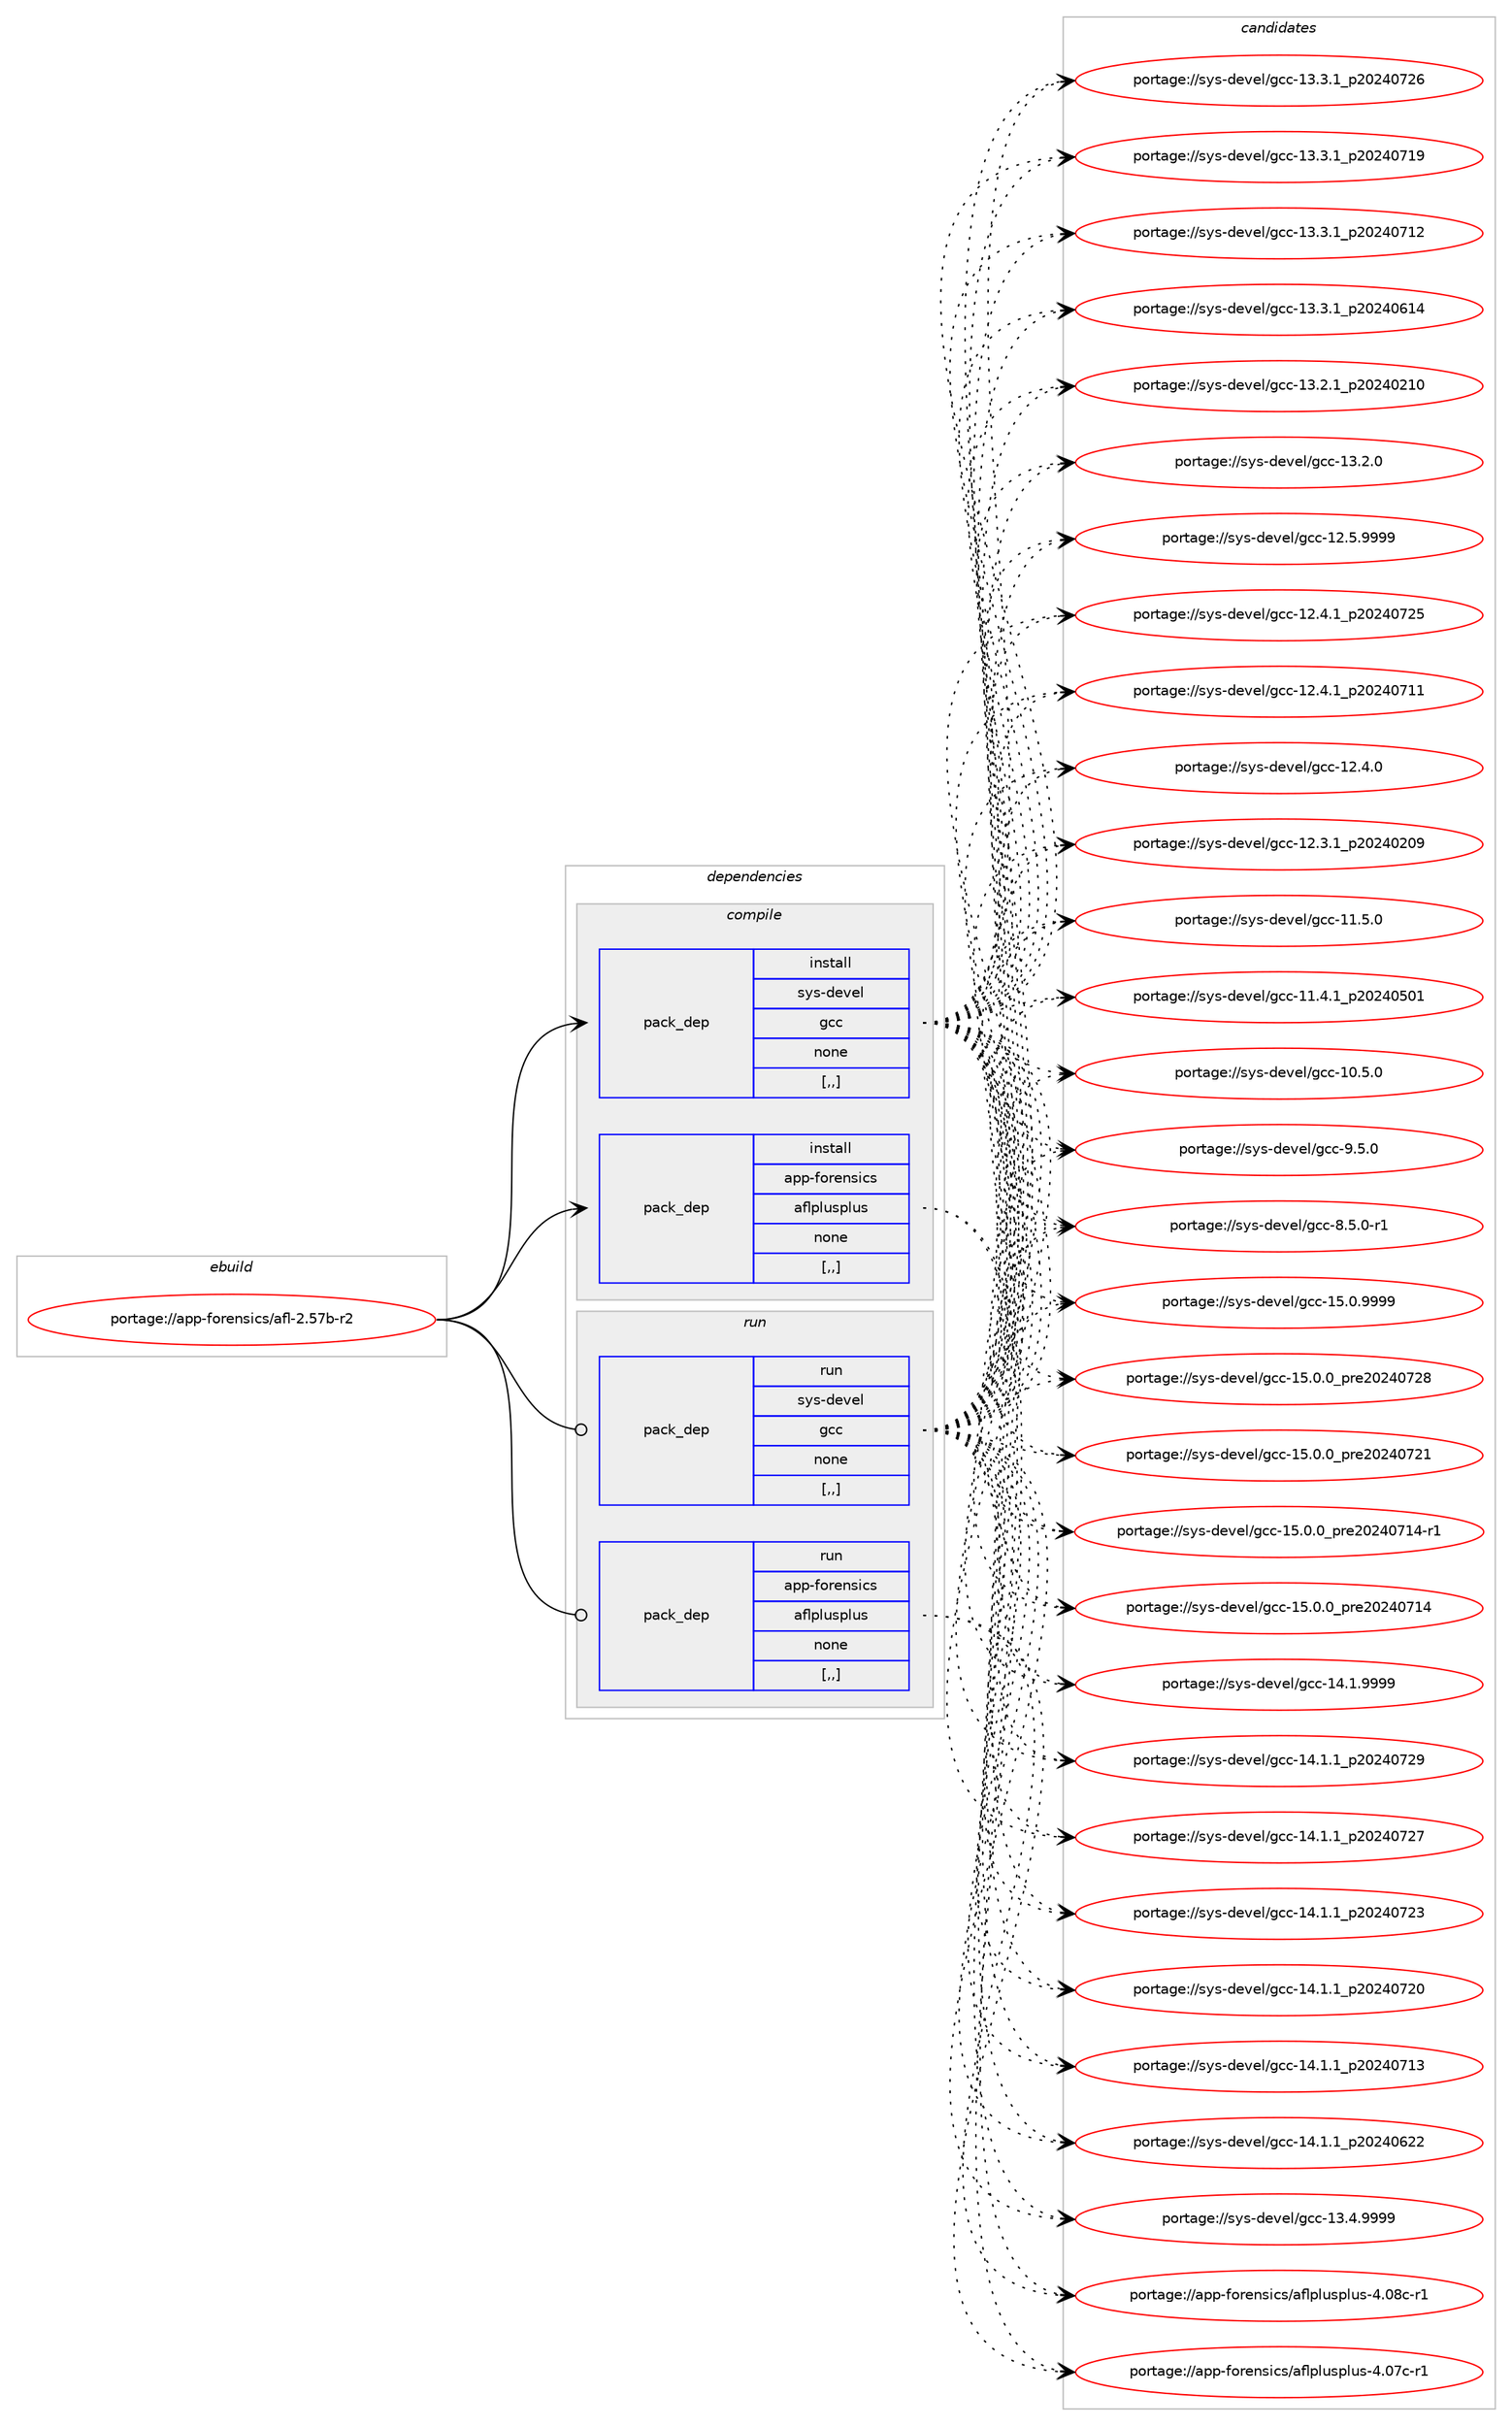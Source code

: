 digraph prolog {

# *************
# Graph options
# *************

newrank=true;
concentrate=true;
compound=true;
graph [rankdir=LR,fontname=Helvetica,fontsize=10,ranksep=1.5];#, ranksep=2.5, nodesep=0.2];
edge  [arrowhead=vee];
node  [fontname=Helvetica,fontsize=10];

# **********
# The ebuild
# **********

subgraph cluster_leftcol {
color=gray;
label=<<i>ebuild</i>>;
id [label="portage://app-forensics/afl-2.57b-r2", color=red, width=4, href="../app-forensics/afl-2.57b-r2.svg"];
}

# ****************
# The dependencies
# ****************

subgraph cluster_midcol {
color=gray;
label=<<i>dependencies</i>>;
subgraph cluster_compile {
fillcolor="#eeeeee";
style=filled;
label=<<i>compile</i>>;
subgraph pack25143 {
dependency36170 [label=<<TABLE BORDER="0" CELLBORDER="1" CELLSPACING="0" CELLPADDING="4" WIDTH="220"><TR><TD ROWSPAN="6" CELLPADDING="30">pack_dep</TD></TR><TR><TD WIDTH="110">install</TD></TR><TR><TD>sys-devel</TD></TR><TR><TD>gcc</TD></TR><TR><TD>none</TD></TR><TR><TD>[,,]</TD></TR></TABLE>>, shape=none, color=blue];
}
id:e -> dependency36170:w [weight=20,style="solid",arrowhead="vee"];
subgraph pack25144 {
dependency36171 [label=<<TABLE BORDER="0" CELLBORDER="1" CELLSPACING="0" CELLPADDING="4" WIDTH="220"><TR><TD ROWSPAN="6" CELLPADDING="30">pack_dep</TD></TR><TR><TD WIDTH="110">install</TD></TR><TR><TD>app-forensics</TD></TR><TR><TD>aflplusplus</TD></TR><TR><TD>none</TD></TR><TR><TD>[,,]</TD></TR></TABLE>>, shape=none, color=blue];
}
id:e -> dependency36171:w [weight=20,style="solid",arrowhead="vee"];
}
subgraph cluster_compileandrun {
fillcolor="#eeeeee";
style=filled;
label=<<i>compile and run</i>>;
}
subgraph cluster_run {
fillcolor="#eeeeee";
style=filled;
label=<<i>run</i>>;
subgraph pack25145 {
dependency36172 [label=<<TABLE BORDER="0" CELLBORDER="1" CELLSPACING="0" CELLPADDING="4" WIDTH="220"><TR><TD ROWSPAN="6" CELLPADDING="30">pack_dep</TD></TR><TR><TD WIDTH="110">run</TD></TR><TR><TD>sys-devel</TD></TR><TR><TD>gcc</TD></TR><TR><TD>none</TD></TR><TR><TD>[,,]</TD></TR></TABLE>>, shape=none, color=blue];
}
id:e -> dependency36172:w [weight=20,style="solid",arrowhead="odot"];
subgraph pack25146 {
dependency36173 [label=<<TABLE BORDER="0" CELLBORDER="1" CELLSPACING="0" CELLPADDING="4" WIDTH="220"><TR><TD ROWSPAN="6" CELLPADDING="30">pack_dep</TD></TR><TR><TD WIDTH="110">run</TD></TR><TR><TD>app-forensics</TD></TR><TR><TD>aflplusplus</TD></TR><TR><TD>none</TD></TR><TR><TD>[,,]</TD></TR></TABLE>>, shape=none, color=blue];
}
id:e -> dependency36173:w [weight=20,style="solid",arrowhead="odot"];
}
}

# **************
# The candidates
# **************

subgraph cluster_choices {
rank=same;
color=gray;
label=<<i>candidates</i>>;

subgraph choice25143 {
color=black;
nodesep=1;
choice1151211154510010111810110847103999945495346484657575757 [label="portage://sys-devel/gcc-15.0.9999", color=red, width=4,href="../sys-devel/gcc-15.0.9999.svg"];
choice1151211154510010111810110847103999945495346484648951121141015048505248555056 [label="portage://sys-devel/gcc-15.0.0_pre20240728", color=red, width=4,href="../sys-devel/gcc-15.0.0_pre20240728.svg"];
choice1151211154510010111810110847103999945495346484648951121141015048505248555049 [label="portage://sys-devel/gcc-15.0.0_pre20240721", color=red, width=4,href="../sys-devel/gcc-15.0.0_pre20240721.svg"];
choice11512111545100101118101108471039999454953464846489511211410150485052485549524511449 [label="portage://sys-devel/gcc-15.0.0_pre20240714-r1", color=red, width=4,href="../sys-devel/gcc-15.0.0_pre20240714-r1.svg"];
choice1151211154510010111810110847103999945495346484648951121141015048505248554952 [label="portage://sys-devel/gcc-15.0.0_pre20240714", color=red, width=4,href="../sys-devel/gcc-15.0.0_pre20240714.svg"];
choice1151211154510010111810110847103999945495246494657575757 [label="portage://sys-devel/gcc-14.1.9999", color=red, width=4,href="../sys-devel/gcc-14.1.9999.svg"];
choice1151211154510010111810110847103999945495246494649951125048505248555057 [label="portage://sys-devel/gcc-14.1.1_p20240729", color=red, width=4,href="../sys-devel/gcc-14.1.1_p20240729.svg"];
choice1151211154510010111810110847103999945495246494649951125048505248555055 [label="portage://sys-devel/gcc-14.1.1_p20240727", color=red, width=4,href="../sys-devel/gcc-14.1.1_p20240727.svg"];
choice1151211154510010111810110847103999945495246494649951125048505248555051 [label="portage://sys-devel/gcc-14.1.1_p20240723", color=red, width=4,href="../sys-devel/gcc-14.1.1_p20240723.svg"];
choice1151211154510010111810110847103999945495246494649951125048505248555048 [label="portage://sys-devel/gcc-14.1.1_p20240720", color=red, width=4,href="../sys-devel/gcc-14.1.1_p20240720.svg"];
choice1151211154510010111810110847103999945495246494649951125048505248554951 [label="portage://sys-devel/gcc-14.1.1_p20240713", color=red, width=4,href="../sys-devel/gcc-14.1.1_p20240713.svg"];
choice1151211154510010111810110847103999945495246494649951125048505248545050 [label="portage://sys-devel/gcc-14.1.1_p20240622", color=red, width=4,href="../sys-devel/gcc-14.1.1_p20240622.svg"];
choice1151211154510010111810110847103999945495146524657575757 [label="portage://sys-devel/gcc-13.4.9999", color=red, width=4,href="../sys-devel/gcc-13.4.9999.svg"];
choice1151211154510010111810110847103999945495146514649951125048505248555054 [label="portage://sys-devel/gcc-13.3.1_p20240726", color=red, width=4,href="../sys-devel/gcc-13.3.1_p20240726.svg"];
choice1151211154510010111810110847103999945495146514649951125048505248554957 [label="portage://sys-devel/gcc-13.3.1_p20240719", color=red, width=4,href="../sys-devel/gcc-13.3.1_p20240719.svg"];
choice1151211154510010111810110847103999945495146514649951125048505248554950 [label="portage://sys-devel/gcc-13.3.1_p20240712", color=red, width=4,href="../sys-devel/gcc-13.3.1_p20240712.svg"];
choice1151211154510010111810110847103999945495146514649951125048505248544952 [label="portage://sys-devel/gcc-13.3.1_p20240614", color=red, width=4,href="../sys-devel/gcc-13.3.1_p20240614.svg"];
choice1151211154510010111810110847103999945495146504649951125048505248504948 [label="portage://sys-devel/gcc-13.2.1_p20240210", color=red, width=4,href="../sys-devel/gcc-13.2.1_p20240210.svg"];
choice1151211154510010111810110847103999945495146504648 [label="portage://sys-devel/gcc-13.2.0", color=red, width=4,href="../sys-devel/gcc-13.2.0.svg"];
choice1151211154510010111810110847103999945495046534657575757 [label="portage://sys-devel/gcc-12.5.9999", color=red, width=4,href="../sys-devel/gcc-12.5.9999.svg"];
choice1151211154510010111810110847103999945495046524649951125048505248555053 [label="portage://sys-devel/gcc-12.4.1_p20240725", color=red, width=4,href="../sys-devel/gcc-12.4.1_p20240725.svg"];
choice1151211154510010111810110847103999945495046524649951125048505248554949 [label="portage://sys-devel/gcc-12.4.1_p20240711", color=red, width=4,href="../sys-devel/gcc-12.4.1_p20240711.svg"];
choice1151211154510010111810110847103999945495046524648 [label="portage://sys-devel/gcc-12.4.0", color=red, width=4,href="../sys-devel/gcc-12.4.0.svg"];
choice1151211154510010111810110847103999945495046514649951125048505248504857 [label="portage://sys-devel/gcc-12.3.1_p20240209", color=red, width=4,href="../sys-devel/gcc-12.3.1_p20240209.svg"];
choice1151211154510010111810110847103999945494946534648 [label="portage://sys-devel/gcc-11.5.0", color=red, width=4,href="../sys-devel/gcc-11.5.0.svg"];
choice1151211154510010111810110847103999945494946524649951125048505248534849 [label="portage://sys-devel/gcc-11.4.1_p20240501", color=red, width=4,href="../sys-devel/gcc-11.4.1_p20240501.svg"];
choice1151211154510010111810110847103999945494846534648 [label="portage://sys-devel/gcc-10.5.0", color=red, width=4,href="../sys-devel/gcc-10.5.0.svg"];
choice11512111545100101118101108471039999455746534648 [label="portage://sys-devel/gcc-9.5.0", color=red, width=4,href="../sys-devel/gcc-9.5.0.svg"];
choice115121115451001011181011084710399994556465346484511449 [label="portage://sys-devel/gcc-8.5.0-r1", color=red, width=4,href="../sys-devel/gcc-8.5.0-r1.svg"];
dependency36170:e -> choice1151211154510010111810110847103999945495346484657575757:w [style=dotted,weight="100"];
dependency36170:e -> choice1151211154510010111810110847103999945495346484648951121141015048505248555056:w [style=dotted,weight="100"];
dependency36170:e -> choice1151211154510010111810110847103999945495346484648951121141015048505248555049:w [style=dotted,weight="100"];
dependency36170:e -> choice11512111545100101118101108471039999454953464846489511211410150485052485549524511449:w [style=dotted,weight="100"];
dependency36170:e -> choice1151211154510010111810110847103999945495346484648951121141015048505248554952:w [style=dotted,weight="100"];
dependency36170:e -> choice1151211154510010111810110847103999945495246494657575757:w [style=dotted,weight="100"];
dependency36170:e -> choice1151211154510010111810110847103999945495246494649951125048505248555057:w [style=dotted,weight="100"];
dependency36170:e -> choice1151211154510010111810110847103999945495246494649951125048505248555055:w [style=dotted,weight="100"];
dependency36170:e -> choice1151211154510010111810110847103999945495246494649951125048505248555051:w [style=dotted,weight="100"];
dependency36170:e -> choice1151211154510010111810110847103999945495246494649951125048505248555048:w [style=dotted,weight="100"];
dependency36170:e -> choice1151211154510010111810110847103999945495246494649951125048505248554951:w [style=dotted,weight="100"];
dependency36170:e -> choice1151211154510010111810110847103999945495246494649951125048505248545050:w [style=dotted,weight="100"];
dependency36170:e -> choice1151211154510010111810110847103999945495146524657575757:w [style=dotted,weight="100"];
dependency36170:e -> choice1151211154510010111810110847103999945495146514649951125048505248555054:w [style=dotted,weight="100"];
dependency36170:e -> choice1151211154510010111810110847103999945495146514649951125048505248554957:w [style=dotted,weight="100"];
dependency36170:e -> choice1151211154510010111810110847103999945495146514649951125048505248554950:w [style=dotted,weight="100"];
dependency36170:e -> choice1151211154510010111810110847103999945495146514649951125048505248544952:w [style=dotted,weight="100"];
dependency36170:e -> choice1151211154510010111810110847103999945495146504649951125048505248504948:w [style=dotted,weight="100"];
dependency36170:e -> choice1151211154510010111810110847103999945495146504648:w [style=dotted,weight="100"];
dependency36170:e -> choice1151211154510010111810110847103999945495046534657575757:w [style=dotted,weight="100"];
dependency36170:e -> choice1151211154510010111810110847103999945495046524649951125048505248555053:w [style=dotted,weight="100"];
dependency36170:e -> choice1151211154510010111810110847103999945495046524649951125048505248554949:w [style=dotted,weight="100"];
dependency36170:e -> choice1151211154510010111810110847103999945495046524648:w [style=dotted,weight="100"];
dependency36170:e -> choice1151211154510010111810110847103999945495046514649951125048505248504857:w [style=dotted,weight="100"];
dependency36170:e -> choice1151211154510010111810110847103999945494946534648:w [style=dotted,weight="100"];
dependency36170:e -> choice1151211154510010111810110847103999945494946524649951125048505248534849:w [style=dotted,weight="100"];
dependency36170:e -> choice1151211154510010111810110847103999945494846534648:w [style=dotted,weight="100"];
dependency36170:e -> choice11512111545100101118101108471039999455746534648:w [style=dotted,weight="100"];
dependency36170:e -> choice115121115451001011181011084710399994556465346484511449:w [style=dotted,weight="100"];
}
subgraph choice25144 {
color=black;
nodesep=1;
choice97112112451021111141011101151059911547971021081121081171151121081171154552464856994511449 [label="portage://app-forensics/aflplusplus-4.08c-r1", color=red, width=4,href="../app-forensics/aflplusplus-4.08c-r1.svg"];
choice97112112451021111141011101151059911547971021081121081171151121081171154552464855994511449 [label="portage://app-forensics/aflplusplus-4.07c-r1", color=red, width=4,href="../app-forensics/aflplusplus-4.07c-r1.svg"];
dependency36171:e -> choice97112112451021111141011101151059911547971021081121081171151121081171154552464856994511449:w [style=dotted,weight="100"];
dependency36171:e -> choice97112112451021111141011101151059911547971021081121081171151121081171154552464855994511449:w [style=dotted,weight="100"];
}
subgraph choice25145 {
color=black;
nodesep=1;
choice1151211154510010111810110847103999945495346484657575757 [label="portage://sys-devel/gcc-15.0.9999", color=red, width=4,href="../sys-devel/gcc-15.0.9999.svg"];
choice1151211154510010111810110847103999945495346484648951121141015048505248555056 [label="portage://sys-devel/gcc-15.0.0_pre20240728", color=red, width=4,href="../sys-devel/gcc-15.0.0_pre20240728.svg"];
choice1151211154510010111810110847103999945495346484648951121141015048505248555049 [label="portage://sys-devel/gcc-15.0.0_pre20240721", color=red, width=4,href="../sys-devel/gcc-15.0.0_pre20240721.svg"];
choice11512111545100101118101108471039999454953464846489511211410150485052485549524511449 [label="portage://sys-devel/gcc-15.0.0_pre20240714-r1", color=red, width=4,href="../sys-devel/gcc-15.0.0_pre20240714-r1.svg"];
choice1151211154510010111810110847103999945495346484648951121141015048505248554952 [label="portage://sys-devel/gcc-15.0.0_pre20240714", color=red, width=4,href="../sys-devel/gcc-15.0.0_pre20240714.svg"];
choice1151211154510010111810110847103999945495246494657575757 [label="portage://sys-devel/gcc-14.1.9999", color=red, width=4,href="../sys-devel/gcc-14.1.9999.svg"];
choice1151211154510010111810110847103999945495246494649951125048505248555057 [label="portage://sys-devel/gcc-14.1.1_p20240729", color=red, width=4,href="../sys-devel/gcc-14.1.1_p20240729.svg"];
choice1151211154510010111810110847103999945495246494649951125048505248555055 [label="portage://sys-devel/gcc-14.1.1_p20240727", color=red, width=4,href="../sys-devel/gcc-14.1.1_p20240727.svg"];
choice1151211154510010111810110847103999945495246494649951125048505248555051 [label="portage://sys-devel/gcc-14.1.1_p20240723", color=red, width=4,href="../sys-devel/gcc-14.1.1_p20240723.svg"];
choice1151211154510010111810110847103999945495246494649951125048505248555048 [label="portage://sys-devel/gcc-14.1.1_p20240720", color=red, width=4,href="../sys-devel/gcc-14.1.1_p20240720.svg"];
choice1151211154510010111810110847103999945495246494649951125048505248554951 [label="portage://sys-devel/gcc-14.1.1_p20240713", color=red, width=4,href="../sys-devel/gcc-14.1.1_p20240713.svg"];
choice1151211154510010111810110847103999945495246494649951125048505248545050 [label="portage://sys-devel/gcc-14.1.1_p20240622", color=red, width=4,href="../sys-devel/gcc-14.1.1_p20240622.svg"];
choice1151211154510010111810110847103999945495146524657575757 [label="portage://sys-devel/gcc-13.4.9999", color=red, width=4,href="../sys-devel/gcc-13.4.9999.svg"];
choice1151211154510010111810110847103999945495146514649951125048505248555054 [label="portage://sys-devel/gcc-13.3.1_p20240726", color=red, width=4,href="../sys-devel/gcc-13.3.1_p20240726.svg"];
choice1151211154510010111810110847103999945495146514649951125048505248554957 [label="portage://sys-devel/gcc-13.3.1_p20240719", color=red, width=4,href="../sys-devel/gcc-13.3.1_p20240719.svg"];
choice1151211154510010111810110847103999945495146514649951125048505248554950 [label="portage://sys-devel/gcc-13.3.1_p20240712", color=red, width=4,href="../sys-devel/gcc-13.3.1_p20240712.svg"];
choice1151211154510010111810110847103999945495146514649951125048505248544952 [label="portage://sys-devel/gcc-13.3.1_p20240614", color=red, width=4,href="../sys-devel/gcc-13.3.1_p20240614.svg"];
choice1151211154510010111810110847103999945495146504649951125048505248504948 [label="portage://sys-devel/gcc-13.2.1_p20240210", color=red, width=4,href="../sys-devel/gcc-13.2.1_p20240210.svg"];
choice1151211154510010111810110847103999945495146504648 [label="portage://sys-devel/gcc-13.2.0", color=red, width=4,href="../sys-devel/gcc-13.2.0.svg"];
choice1151211154510010111810110847103999945495046534657575757 [label="portage://sys-devel/gcc-12.5.9999", color=red, width=4,href="../sys-devel/gcc-12.5.9999.svg"];
choice1151211154510010111810110847103999945495046524649951125048505248555053 [label="portage://sys-devel/gcc-12.4.1_p20240725", color=red, width=4,href="../sys-devel/gcc-12.4.1_p20240725.svg"];
choice1151211154510010111810110847103999945495046524649951125048505248554949 [label="portage://sys-devel/gcc-12.4.1_p20240711", color=red, width=4,href="../sys-devel/gcc-12.4.1_p20240711.svg"];
choice1151211154510010111810110847103999945495046524648 [label="portage://sys-devel/gcc-12.4.0", color=red, width=4,href="../sys-devel/gcc-12.4.0.svg"];
choice1151211154510010111810110847103999945495046514649951125048505248504857 [label="portage://sys-devel/gcc-12.3.1_p20240209", color=red, width=4,href="../sys-devel/gcc-12.3.1_p20240209.svg"];
choice1151211154510010111810110847103999945494946534648 [label="portage://sys-devel/gcc-11.5.0", color=red, width=4,href="../sys-devel/gcc-11.5.0.svg"];
choice1151211154510010111810110847103999945494946524649951125048505248534849 [label="portage://sys-devel/gcc-11.4.1_p20240501", color=red, width=4,href="../sys-devel/gcc-11.4.1_p20240501.svg"];
choice1151211154510010111810110847103999945494846534648 [label="portage://sys-devel/gcc-10.5.0", color=red, width=4,href="../sys-devel/gcc-10.5.0.svg"];
choice11512111545100101118101108471039999455746534648 [label="portage://sys-devel/gcc-9.5.0", color=red, width=4,href="../sys-devel/gcc-9.5.0.svg"];
choice115121115451001011181011084710399994556465346484511449 [label="portage://sys-devel/gcc-8.5.0-r1", color=red, width=4,href="../sys-devel/gcc-8.5.0-r1.svg"];
dependency36172:e -> choice1151211154510010111810110847103999945495346484657575757:w [style=dotted,weight="100"];
dependency36172:e -> choice1151211154510010111810110847103999945495346484648951121141015048505248555056:w [style=dotted,weight="100"];
dependency36172:e -> choice1151211154510010111810110847103999945495346484648951121141015048505248555049:w [style=dotted,weight="100"];
dependency36172:e -> choice11512111545100101118101108471039999454953464846489511211410150485052485549524511449:w [style=dotted,weight="100"];
dependency36172:e -> choice1151211154510010111810110847103999945495346484648951121141015048505248554952:w [style=dotted,weight="100"];
dependency36172:e -> choice1151211154510010111810110847103999945495246494657575757:w [style=dotted,weight="100"];
dependency36172:e -> choice1151211154510010111810110847103999945495246494649951125048505248555057:w [style=dotted,weight="100"];
dependency36172:e -> choice1151211154510010111810110847103999945495246494649951125048505248555055:w [style=dotted,weight="100"];
dependency36172:e -> choice1151211154510010111810110847103999945495246494649951125048505248555051:w [style=dotted,weight="100"];
dependency36172:e -> choice1151211154510010111810110847103999945495246494649951125048505248555048:w [style=dotted,weight="100"];
dependency36172:e -> choice1151211154510010111810110847103999945495246494649951125048505248554951:w [style=dotted,weight="100"];
dependency36172:e -> choice1151211154510010111810110847103999945495246494649951125048505248545050:w [style=dotted,weight="100"];
dependency36172:e -> choice1151211154510010111810110847103999945495146524657575757:w [style=dotted,weight="100"];
dependency36172:e -> choice1151211154510010111810110847103999945495146514649951125048505248555054:w [style=dotted,weight="100"];
dependency36172:e -> choice1151211154510010111810110847103999945495146514649951125048505248554957:w [style=dotted,weight="100"];
dependency36172:e -> choice1151211154510010111810110847103999945495146514649951125048505248554950:w [style=dotted,weight="100"];
dependency36172:e -> choice1151211154510010111810110847103999945495146514649951125048505248544952:w [style=dotted,weight="100"];
dependency36172:e -> choice1151211154510010111810110847103999945495146504649951125048505248504948:w [style=dotted,weight="100"];
dependency36172:e -> choice1151211154510010111810110847103999945495146504648:w [style=dotted,weight="100"];
dependency36172:e -> choice1151211154510010111810110847103999945495046534657575757:w [style=dotted,weight="100"];
dependency36172:e -> choice1151211154510010111810110847103999945495046524649951125048505248555053:w [style=dotted,weight="100"];
dependency36172:e -> choice1151211154510010111810110847103999945495046524649951125048505248554949:w [style=dotted,weight="100"];
dependency36172:e -> choice1151211154510010111810110847103999945495046524648:w [style=dotted,weight="100"];
dependency36172:e -> choice1151211154510010111810110847103999945495046514649951125048505248504857:w [style=dotted,weight="100"];
dependency36172:e -> choice1151211154510010111810110847103999945494946534648:w [style=dotted,weight="100"];
dependency36172:e -> choice1151211154510010111810110847103999945494946524649951125048505248534849:w [style=dotted,weight="100"];
dependency36172:e -> choice1151211154510010111810110847103999945494846534648:w [style=dotted,weight="100"];
dependency36172:e -> choice11512111545100101118101108471039999455746534648:w [style=dotted,weight="100"];
dependency36172:e -> choice115121115451001011181011084710399994556465346484511449:w [style=dotted,weight="100"];
}
subgraph choice25146 {
color=black;
nodesep=1;
choice97112112451021111141011101151059911547971021081121081171151121081171154552464856994511449 [label="portage://app-forensics/aflplusplus-4.08c-r1", color=red, width=4,href="../app-forensics/aflplusplus-4.08c-r1.svg"];
choice97112112451021111141011101151059911547971021081121081171151121081171154552464855994511449 [label="portage://app-forensics/aflplusplus-4.07c-r1", color=red, width=4,href="../app-forensics/aflplusplus-4.07c-r1.svg"];
dependency36173:e -> choice97112112451021111141011101151059911547971021081121081171151121081171154552464856994511449:w [style=dotted,weight="100"];
dependency36173:e -> choice97112112451021111141011101151059911547971021081121081171151121081171154552464855994511449:w [style=dotted,weight="100"];
}
}

}
